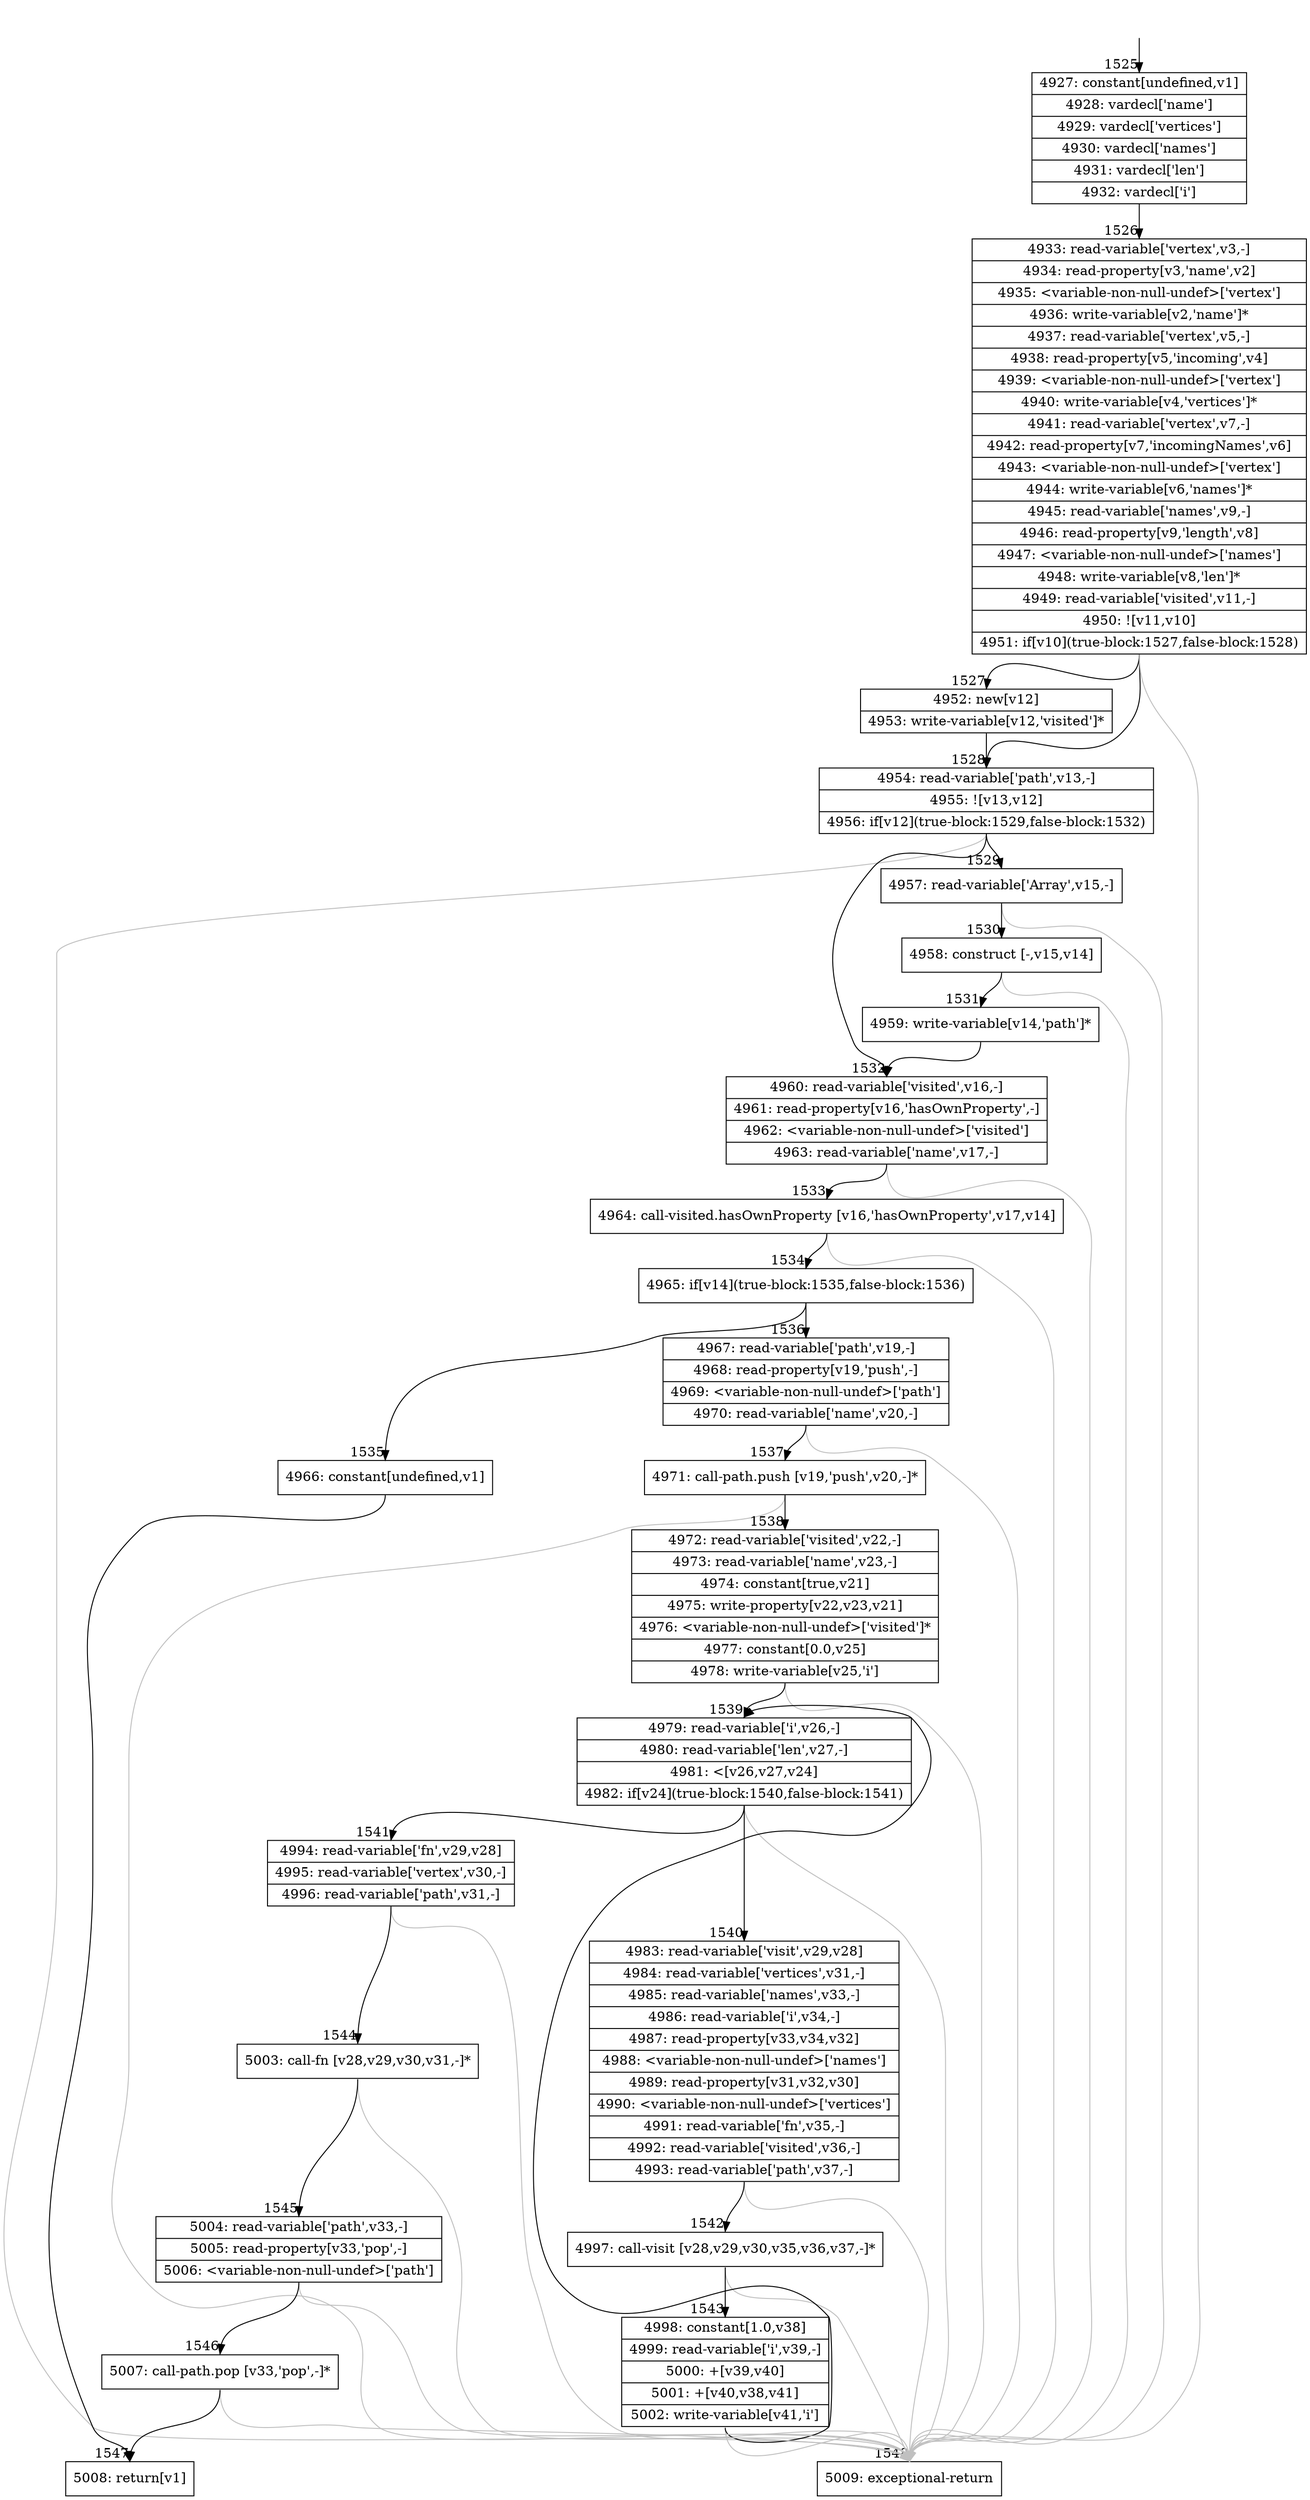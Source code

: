 digraph {
rankdir="TD"
BB_entry115[shape=none,label=""];
BB_entry115 -> BB1525 [tailport=s, headport=n, headlabel="    1525"]
BB1525 [shape=record label="{4927: constant[undefined,v1]|4928: vardecl['name']|4929: vardecl['vertices']|4930: vardecl['names']|4931: vardecl['len']|4932: vardecl['i']}" ] 
BB1525 -> BB1526 [tailport=s, headport=n, headlabel="      1526"]
BB1526 [shape=record label="{4933: read-variable['vertex',v3,-]|4934: read-property[v3,'name',v2]|4935: \<variable-non-null-undef\>['vertex']|4936: write-variable[v2,'name']*|4937: read-variable['vertex',v5,-]|4938: read-property[v5,'incoming',v4]|4939: \<variable-non-null-undef\>['vertex']|4940: write-variable[v4,'vertices']*|4941: read-variable['vertex',v7,-]|4942: read-property[v7,'incomingNames',v6]|4943: \<variable-non-null-undef\>['vertex']|4944: write-variable[v6,'names']*|4945: read-variable['names',v9,-]|4946: read-property[v9,'length',v8]|4947: \<variable-non-null-undef\>['names']|4948: write-variable[v8,'len']*|4949: read-variable['visited',v11,-]|4950: ![v11,v10]|4951: if[v10](true-block:1527,false-block:1528)}" ] 
BB1526 -> BB1527 [tailport=s, headport=n, headlabel="      1527"]
BB1526 -> BB1528 [tailport=s, headport=n, headlabel="      1528"]
BB1526 -> BB1548 [tailport=s, headport=n, color=gray, headlabel="      1548"]
BB1527 [shape=record label="{4952: new[v12]|4953: write-variable[v12,'visited']*}" ] 
BB1527 -> BB1528 [tailport=s, headport=n]
BB1528 [shape=record label="{4954: read-variable['path',v13,-]|4955: ![v13,v12]|4956: if[v12](true-block:1529,false-block:1532)}" ] 
BB1528 -> BB1529 [tailport=s, headport=n, headlabel="      1529"]
BB1528 -> BB1532 [tailport=s, headport=n, headlabel="      1532"]
BB1528 -> BB1548 [tailport=s, headport=n, color=gray]
BB1529 [shape=record label="{4957: read-variable['Array',v15,-]}" ] 
BB1529 -> BB1530 [tailport=s, headport=n, headlabel="      1530"]
BB1529 -> BB1548 [tailport=s, headport=n, color=gray]
BB1530 [shape=record label="{4958: construct [-,v15,v14]}" ] 
BB1530 -> BB1531 [tailport=s, headport=n, headlabel="      1531"]
BB1530 -> BB1548 [tailport=s, headport=n, color=gray]
BB1531 [shape=record label="{4959: write-variable[v14,'path']*}" ] 
BB1531 -> BB1532 [tailport=s, headport=n]
BB1532 [shape=record label="{4960: read-variable['visited',v16,-]|4961: read-property[v16,'hasOwnProperty',-]|4962: \<variable-non-null-undef\>['visited']|4963: read-variable['name',v17,-]}" ] 
BB1532 -> BB1533 [tailport=s, headport=n, headlabel="      1533"]
BB1532 -> BB1548 [tailport=s, headport=n, color=gray]
BB1533 [shape=record label="{4964: call-visited.hasOwnProperty [v16,'hasOwnProperty',v17,v14]}" ] 
BB1533 -> BB1534 [tailport=s, headport=n, headlabel="      1534"]
BB1533 -> BB1548 [tailport=s, headport=n, color=gray]
BB1534 [shape=record label="{4965: if[v14](true-block:1535,false-block:1536)}" ] 
BB1534 -> BB1535 [tailport=s, headport=n, headlabel="      1535"]
BB1534 -> BB1536 [tailport=s, headport=n, headlabel="      1536"]
BB1535 [shape=record label="{4966: constant[undefined,v1]}" ] 
BB1535 -> BB1547 [tailport=s, headport=n, headlabel="      1547"]
BB1536 [shape=record label="{4967: read-variable['path',v19,-]|4968: read-property[v19,'push',-]|4969: \<variable-non-null-undef\>['path']|4970: read-variable['name',v20,-]}" ] 
BB1536 -> BB1537 [tailport=s, headport=n, headlabel="      1537"]
BB1536 -> BB1548 [tailport=s, headport=n, color=gray]
BB1537 [shape=record label="{4971: call-path.push [v19,'push',v20,-]*}" ] 
BB1537 -> BB1538 [tailport=s, headport=n, headlabel="      1538"]
BB1537 -> BB1548 [tailport=s, headport=n, color=gray]
BB1538 [shape=record label="{4972: read-variable['visited',v22,-]|4973: read-variable['name',v23,-]|4974: constant[true,v21]|4975: write-property[v22,v23,v21]|4976: \<variable-non-null-undef\>['visited']*|4977: constant[0.0,v25]|4978: write-variable[v25,'i']}" ] 
BB1538 -> BB1539 [tailport=s, headport=n, headlabel="      1539"]
BB1538 -> BB1548 [tailport=s, headport=n, color=gray]
BB1539 [shape=record label="{4979: read-variable['i',v26,-]|4980: read-variable['len',v27,-]|4981: \<[v26,v27,v24]|4982: if[v24](true-block:1540,false-block:1541)}" ] 
BB1539 -> BB1540 [tailport=s, headport=n, headlabel="      1540"]
BB1539 -> BB1541 [tailport=s, headport=n, headlabel="      1541"]
BB1539 -> BB1548 [tailport=s, headport=n, color=gray]
BB1540 [shape=record label="{4983: read-variable['visit',v29,v28]|4984: read-variable['vertices',v31,-]|4985: read-variable['names',v33,-]|4986: read-variable['i',v34,-]|4987: read-property[v33,v34,v32]|4988: \<variable-non-null-undef\>['names']|4989: read-property[v31,v32,v30]|4990: \<variable-non-null-undef\>['vertices']|4991: read-variable['fn',v35,-]|4992: read-variable['visited',v36,-]|4993: read-variable['path',v37,-]}" ] 
BB1540 -> BB1542 [tailport=s, headport=n, headlabel="      1542"]
BB1540 -> BB1548 [tailport=s, headport=n, color=gray]
BB1541 [shape=record label="{4994: read-variable['fn',v29,v28]|4995: read-variable['vertex',v30,-]|4996: read-variable['path',v31,-]}" ] 
BB1541 -> BB1544 [tailport=s, headport=n, headlabel="      1544"]
BB1541 -> BB1548 [tailport=s, headport=n, color=gray]
BB1542 [shape=record label="{4997: call-visit [v28,v29,v30,v35,v36,v37,-]*}" ] 
BB1542 -> BB1543 [tailport=s, headport=n, headlabel="      1543"]
BB1542 -> BB1548 [tailport=s, headport=n, color=gray]
BB1543 [shape=record label="{4998: constant[1.0,v38]|4999: read-variable['i',v39,-]|5000: +[v39,v40]|5001: +[v40,v38,v41]|5002: write-variable[v41,'i']}" ] 
BB1543 -> BB1539 [tailport=s, headport=n]
BB1543 -> BB1548 [tailport=s, headport=n, color=gray]
BB1544 [shape=record label="{5003: call-fn [v28,v29,v30,v31,-]*}" ] 
BB1544 -> BB1545 [tailport=s, headport=n, headlabel="      1545"]
BB1544 -> BB1548 [tailport=s, headport=n, color=gray]
BB1545 [shape=record label="{5004: read-variable['path',v33,-]|5005: read-property[v33,'pop',-]|5006: \<variable-non-null-undef\>['path']}" ] 
BB1545 -> BB1546 [tailport=s, headport=n, headlabel="      1546"]
BB1545 -> BB1548 [tailport=s, headport=n, color=gray]
BB1546 [shape=record label="{5007: call-path.pop [v33,'pop',-]*}" ] 
BB1546 -> BB1547 [tailport=s, headport=n]
BB1546 -> BB1548 [tailport=s, headport=n, color=gray]
BB1547 [shape=record label="{5008: return[v1]}" ] 
BB1548 [shape=record label="{5009: exceptional-return}" ] 
//#$~ 2035
}
